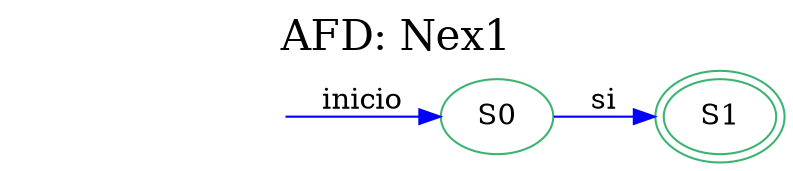 digraph AFD { 
graph [label="AFD: Nex1", labelloc=t, fontsize=20]; rankdir=LR;edge [color=blue];node [color = mediumseagreen];"S0"[ label=S0]
"S1"[ label=S1]
secret_node [style=invis];
secret_node -> S0 [label="inicio"];S1[peripheries=2];
"S0"->"S1"[label="si"];

}
